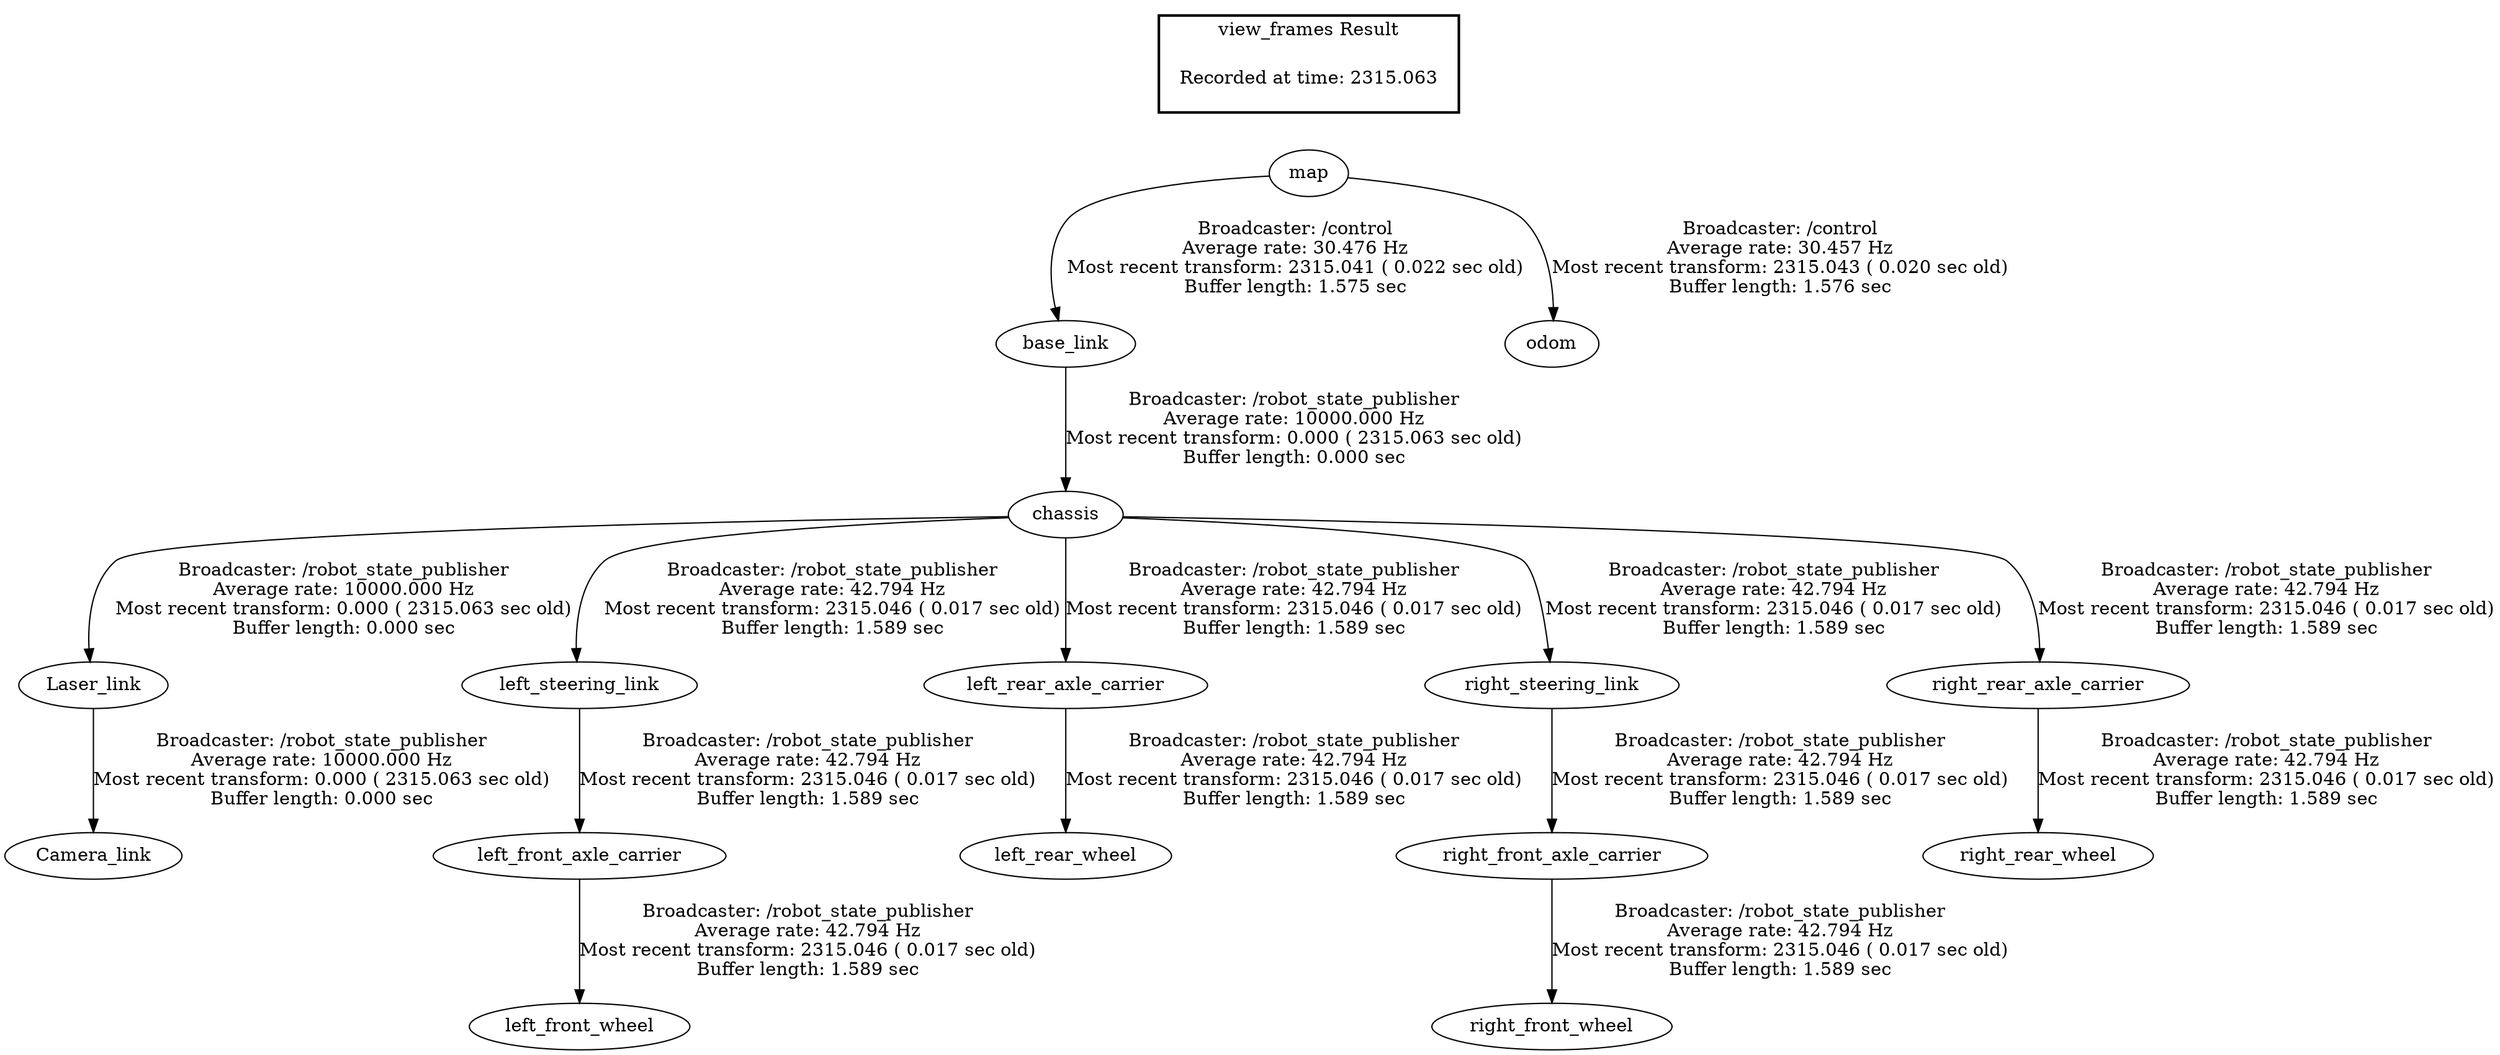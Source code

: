 digraph G {
"base_link" -> "chassis"[label="Broadcaster: /robot_state_publisher\nAverage rate: 10000.000 Hz\nMost recent transform: 0.000 ( 2315.063 sec old)\nBuffer length: 0.000 sec\n"];
"map" -> "base_link"[label="Broadcaster: /control\nAverage rate: 30.476 Hz\nMost recent transform: 2315.041 ( 0.022 sec old)\nBuffer length: 1.575 sec\n"];
"Laser_link" -> "Camera_link"[label="Broadcaster: /robot_state_publisher\nAverage rate: 10000.000 Hz\nMost recent transform: 0.000 ( 2315.063 sec old)\nBuffer length: 0.000 sec\n"];
"chassis" -> "Laser_link"[label="Broadcaster: /robot_state_publisher\nAverage rate: 10000.000 Hz\nMost recent transform: 0.000 ( 2315.063 sec old)\nBuffer length: 0.000 sec\n"];
"left_front_axle_carrier" -> "left_front_wheel"[label="Broadcaster: /robot_state_publisher\nAverage rate: 42.794 Hz\nMost recent transform: 2315.046 ( 0.017 sec old)\nBuffer length: 1.589 sec\n"];
"left_steering_link" -> "left_front_axle_carrier"[label="Broadcaster: /robot_state_publisher\nAverage rate: 42.794 Hz\nMost recent transform: 2315.046 ( 0.017 sec old)\nBuffer length: 1.589 sec\n"];
"chassis" -> "left_steering_link"[label="Broadcaster: /robot_state_publisher\nAverage rate: 42.794 Hz\nMost recent transform: 2315.046 ( 0.017 sec old)\nBuffer length: 1.589 sec\n"];
"left_rear_axle_carrier" -> "left_rear_wheel"[label="Broadcaster: /robot_state_publisher\nAverage rate: 42.794 Hz\nMost recent transform: 2315.046 ( 0.017 sec old)\nBuffer length: 1.589 sec\n"];
"chassis" -> "left_rear_axle_carrier"[label="Broadcaster: /robot_state_publisher\nAverage rate: 42.794 Hz\nMost recent transform: 2315.046 ( 0.017 sec old)\nBuffer length: 1.589 sec\n"];
"right_front_axle_carrier" -> "right_front_wheel"[label="Broadcaster: /robot_state_publisher\nAverage rate: 42.794 Hz\nMost recent transform: 2315.046 ( 0.017 sec old)\nBuffer length: 1.589 sec\n"];
"right_steering_link" -> "right_front_axle_carrier"[label="Broadcaster: /robot_state_publisher\nAverage rate: 42.794 Hz\nMost recent transform: 2315.046 ( 0.017 sec old)\nBuffer length: 1.589 sec\n"];
"chassis" -> "right_steering_link"[label="Broadcaster: /robot_state_publisher\nAverage rate: 42.794 Hz\nMost recent transform: 2315.046 ( 0.017 sec old)\nBuffer length: 1.589 sec\n"];
"right_rear_axle_carrier" -> "right_rear_wheel"[label="Broadcaster: /robot_state_publisher\nAverage rate: 42.794 Hz\nMost recent transform: 2315.046 ( 0.017 sec old)\nBuffer length: 1.589 sec\n"];
"chassis" -> "right_rear_axle_carrier"[label="Broadcaster: /robot_state_publisher\nAverage rate: 42.794 Hz\nMost recent transform: 2315.046 ( 0.017 sec old)\nBuffer length: 1.589 sec\n"];
"map" -> "odom"[label="Broadcaster: /control\nAverage rate: 30.457 Hz\nMost recent transform: 2315.043 ( 0.020 sec old)\nBuffer length: 1.576 sec\n"];
edge [style=invis];
 subgraph cluster_legend { style=bold; color=black; label ="view_frames Result";
"Recorded at time: 2315.063"[ shape=plaintext ] ;
 }->"map";
}
